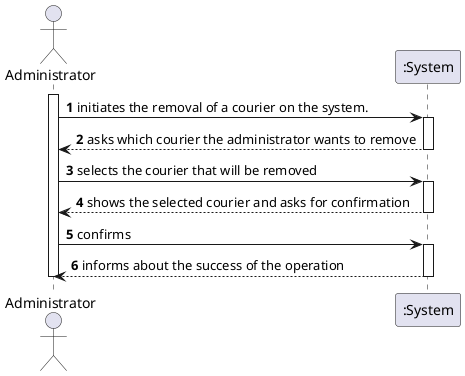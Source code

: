 @startuml
autonumber
actor "Administrator" as ADMIN
activate ADMIN
ADMIN-> ":System" : initiates the removal of a courier on the system.
activate ":System"
":System" --> ADMIN : asks which courier the administrator wants to remove
deactivate ":System"

ADMIN -> ":System" : selects the courier that will be removed
activate ":System"
":System" --> ADMIN : shows the selected courier and asks for confirmation
deactivate ":System"

ADMIN -> ":System" : confirms 
activate ":System"
":System" --> ADMIN : informs about the success of the operation
deactivate ":System"

deactivate ADMIN

@enduml